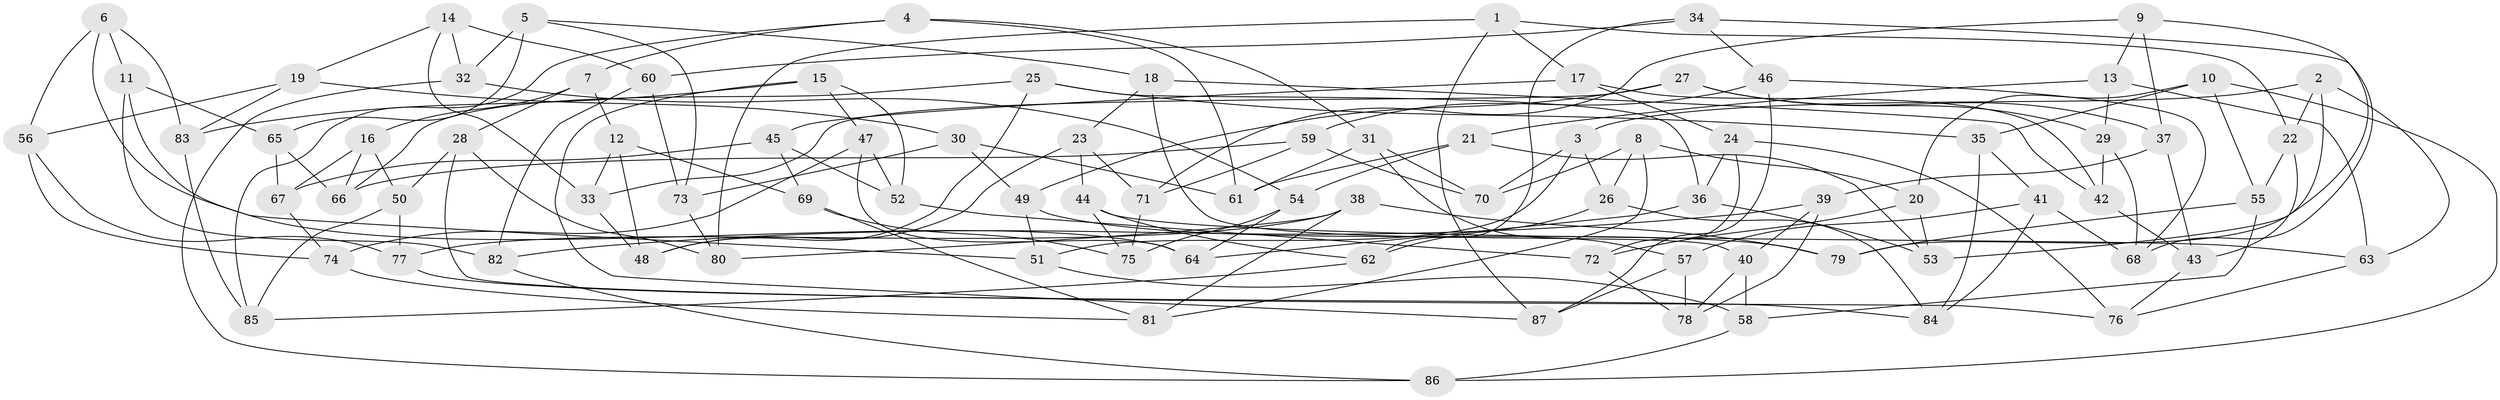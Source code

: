 // coarse degree distribution, {4: 0.06896551724137931, 7: 0.2413793103448276, 6: 0.27586206896551724, 5: 0.13793103448275862, 3: 0.034482758620689655, 8: 0.1724137931034483, 9: 0.06896551724137931}
// Generated by graph-tools (version 1.1) at 2025/38/03/04/25 23:38:15]
// undirected, 87 vertices, 174 edges
graph export_dot {
  node [color=gray90,style=filled];
  1;
  2;
  3;
  4;
  5;
  6;
  7;
  8;
  9;
  10;
  11;
  12;
  13;
  14;
  15;
  16;
  17;
  18;
  19;
  20;
  21;
  22;
  23;
  24;
  25;
  26;
  27;
  28;
  29;
  30;
  31;
  32;
  33;
  34;
  35;
  36;
  37;
  38;
  39;
  40;
  41;
  42;
  43;
  44;
  45;
  46;
  47;
  48;
  49;
  50;
  51;
  52;
  53;
  54;
  55;
  56;
  57;
  58;
  59;
  60;
  61;
  62;
  63;
  64;
  65;
  66;
  67;
  68;
  69;
  70;
  71;
  72;
  73;
  74;
  75;
  76;
  77;
  78;
  79;
  80;
  81;
  82;
  83;
  84;
  85;
  86;
  87;
  1 -- 22;
  1 -- 17;
  1 -- 80;
  1 -- 87;
  2 -- 22;
  2 -- 3;
  2 -- 63;
  2 -- 53;
  3 -- 70;
  3 -- 26;
  3 -- 51;
  4 -- 61;
  4 -- 85;
  4 -- 7;
  4 -- 31;
  5 -- 32;
  5 -- 18;
  5 -- 65;
  5 -- 73;
  6 -- 64;
  6 -- 83;
  6 -- 56;
  6 -- 11;
  7 -- 28;
  7 -- 16;
  7 -- 12;
  8 -- 26;
  8 -- 81;
  8 -- 20;
  8 -- 70;
  9 -- 37;
  9 -- 13;
  9 -- 79;
  9 -- 71;
  10 -- 35;
  10 -- 20;
  10 -- 55;
  10 -- 86;
  11 -- 82;
  11 -- 65;
  11 -- 51;
  12 -- 69;
  12 -- 33;
  12 -- 48;
  13 -- 29;
  13 -- 63;
  13 -- 21;
  14 -- 19;
  14 -- 32;
  14 -- 33;
  14 -- 60;
  15 -- 87;
  15 -- 52;
  15 -- 47;
  15 -- 83;
  16 -- 67;
  16 -- 66;
  16 -- 50;
  17 -- 42;
  17 -- 24;
  17 -- 45;
  18 -- 23;
  18 -- 40;
  18 -- 42;
  19 -- 83;
  19 -- 56;
  19 -- 30;
  20 -- 53;
  20 -- 72;
  21 -- 54;
  21 -- 61;
  21 -- 53;
  22 -- 43;
  22 -- 55;
  23 -- 71;
  23 -- 44;
  23 -- 48;
  24 -- 72;
  24 -- 76;
  24 -- 36;
  25 -- 48;
  25 -- 66;
  25 -- 36;
  25 -- 35;
  26 -- 62;
  26 -- 84;
  27 -- 33;
  27 -- 49;
  27 -- 37;
  27 -- 29;
  28 -- 50;
  28 -- 76;
  28 -- 80;
  29 -- 68;
  29 -- 42;
  30 -- 73;
  30 -- 61;
  30 -- 49;
  31 -- 61;
  31 -- 70;
  31 -- 57;
  32 -- 54;
  32 -- 86;
  33 -- 48;
  34 -- 68;
  34 -- 46;
  34 -- 60;
  34 -- 62;
  35 -- 84;
  35 -- 41;
  36 -- 53;
  36 -- 64;
  37 -- 39;
  37 -- 43;
  38 -- 79;
  38 -- 77;
  38 -- 81;
  38 -- 80;
  39 -- 78;
  39 -- 40;
  39 -- 82;
  40 -- 58;
  40 -- 78;
  41 -- 57;
  41 -- 68;
  41 -- 84;
  42 -- 43;
  43 -- 76;
  44 -- 75;
  44 -- 63;
  44 -- 62;
  45 -- 69;
  45 -- 52;
  45 -- 67;
  46 -- 87;
  46 -- 59;
  46 -- 68;
  47 -- 74;
  47 -- 64;
  47 -- 52;
  49 -- 79;
  49 -- 51;
  50 -- 77;
  50 -- 85;
  51 -- 58;
  52 -- 72;
  54 -- 64;
  54 -- 75;
  55 -- 79;
  55 -- 58;
  56 -- 74;
  56 -- 77;
  57 -- 87;
  57 -- 78;
  58 -- 86;
  59 -- 66;
  59 -- 70;
  59 -- 71;
  60 -- 73;
  60 -- 82;
  62 -- 85;
  63 -- 76;
  65 -- 67;
  65 -- 66;
  67 -- 74;
  69 -- 75;
  69 -- 81;
  71 -- 75;
  72 -- 78;
  73 -- 80;
  74 -- 81;
  77 -- 84;
  82 -- 86;
  83 -- 85;
}
